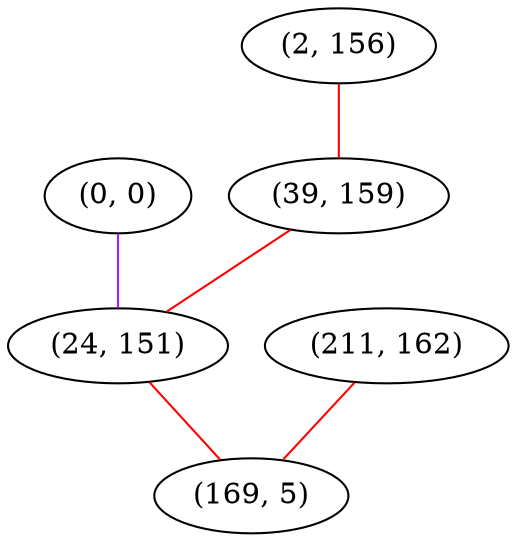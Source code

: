 graph "" {
"(0, 0)";
"(2, 156)";
"(211, 162)";
"(39, 159)";
"(24, 151)";
"(169, 5)";
"(0, 0)" -- "(24, 151)"  [color=purple, key=0, weight=4];
"(2, 156)" -- "(39, 159)"  [color=red, key=0, weight=1];
"(211, 162)" -- "(169, 5)"  [color=red, key=0, weight=1];
"(39, 159)" -- "(24, 151)"  [color=red, key=0, weight=1];
"(24, 151)" -- "(169, 5)"  [color=red, key=0, weight=1];
}
